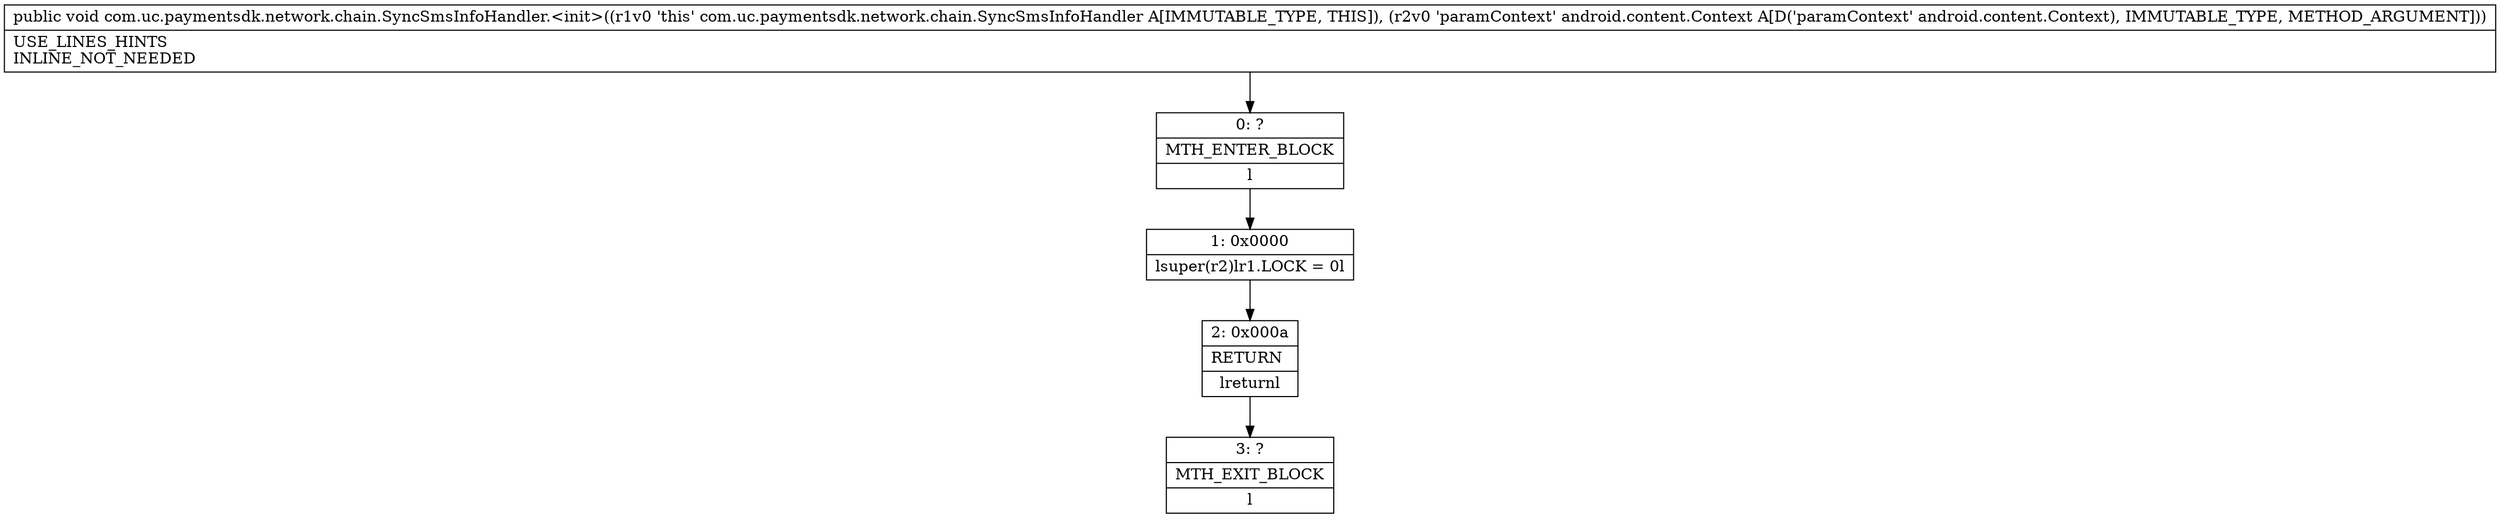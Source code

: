 digraph "CFG forcom.uc.paymentsdk.network.chain.SyncSmsInfoHandler.\<init\>(Landroid\/content\/Context;)V" {
Node_0 [shape=record,label="{0\:\ ?|MTH_ENTER_BLOCK\l|l}"];
Node_1 [shape=record,label="{1\:\ 0x0000|lsuper(r2)lr1.LOCK = 0l}"];
Node_2 [shape=record,label="{2\:\ 0x000a|RETURN\l|lreturnl}"];
Node_3 [shape=record,label="{3\:\ ?|MTH_EXIT_BLOCK\l|l}"];
MethodNode[shape=record,label="{public void com.uc.paymentsdk.network.chain.SyncSmsInfoHandler.\<init\>((r1v0 'this' com.uc.paymentsdk.network.chain.SyncSmsInfoHandler A[IMMUTABLE_TYPE, THIS]), (r2v0 'paramContext' android.content.Context A[D('paramContext' android.content.Context), IMMUTABLE_TYPE, METHOD_ARGUMENT]))  | USE_LINES_HINTS\lINLINE_NOT_NEEDED\l}"];
MethodNode -> Node_0;
Node_0 -> Node_1;
Node_1 -> Node_2;
Node_2 -> Node_3;
}

